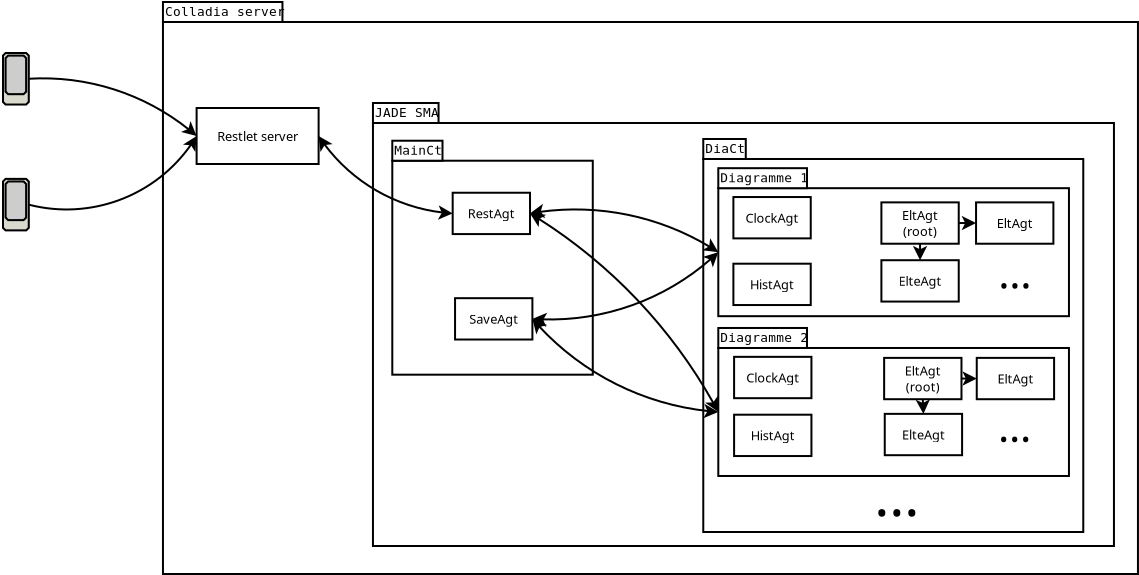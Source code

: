 <?xml version="1.0" encoding="UTF-8"?>
<dia:diagram xmlns:dia="http://www.lysator.liu.se/~alla/dia/">
  <dia:layer name="Background" visible="true" active="true">
    <dia:object type="UML - LargePackage" version="0" id="O0">
      <dia:attribute name="obj_pos">
        <dia:point val="-58.926,-89.145"/>
      </dia:attribute>
      <dia:attribute name="obj_bb">
        <dia:rectangle val="-58.976,-90.195;-10.126,-61.495"/>
      </dia:attribute>
      <dia:attribute name="meta">
        <dia:composite type="dict"/>
      </dia:attribute>
      <dia:attribute name="elem_corner">
        <dia:point val="-58.926,-89.145"/>
      </dia:attribute>
      <dia:attribute name="elem_width">
        <dia:real val="48.75"/>
      </dia:attribute>
      <dia:attribute name="elem_height">
        <dia:real val="27.6"/>
      </dia:attribute>
      <dia:attribute name="line_width">
        <dia:real val="0.1"/>
      </dia:attribute>
      <dia:attribute name="line_colour">
        <dia:color val="#000000"/>
      </dia:attribute>
      <dia:attribute name="fill_colour">
        <dia:color val="#ffffff"/>
      </dia:attribute>
      <dia:attribute name="text_colour">
        <dia:color val="#000000"/>
      </dia:attribute>
      <dia:attribute name="stereotype">
        <dia:string>##</dia:string>
      </dia:attribute>
      <dia:attribute name="name">
        <dia:string>#Colladia server#</dia:string>
      </dia:attribute>
    </dia:object>
    <dia:object type="UML - LargePackage" version="0" id="O1">
      <dia:attribute name="obj_pos">
        <dia:point val="-48.426,-84.095"/>
      </dia:attribute>
      <dia:attribute name="obj_bb">
        <dia:rectangle val="-48.476,-85.145;-11.326,-62.895"/>
      </dia:attribute>
      <dia:attribute name="meta">
        <dia:composite type="dict"/>
      </dia:attribute>
      <dia:attribute name="elem_corner">
        <dia:point val="-48.426,-84.095"/>
      </dia:attribute>
      <dia:attribute name="elem_width">
        <dia:real val="37.05"/>
      </dia:attribute>
      <dia:attribute name="elem_height">
        <dia:real val="21.15"/>
      </dia:attribute>
      <dia:attribute name="line_width">
        <dia:real val="0.1"/>
      </dia:attribute>
      <dia:attribute name="line_colour">
        <dia:color val="#000000"/>
      </dia:attribute>
      <dia:attribute name="fill_colour">
        <dia:color val="#ffffff"/>
      </dia:attribute>
      <dia:attribute name="text_colour">
        <dia:color val="#000000"/>
      </dia:attribute>
      <dia:attribute name="stereotype">
        <dia:string>##</dia:string>
      </dia:attribute>
      <dia:attribute name="name">
        <dia:string>#JADE SMA#</dia:string>
      </dia:attribute>
      <dia:childnode parent="O0"/>
    </dia:object>
    <dia:object type="UML - LargePackage" version="0" id="O2">
      <dia:attribute name="obj_pos">
        <dia:point val="-31.91,-82.295"/>
      </dia:attribute>
      <dia:attribute name="obj_bb">
        <dia:rectangle val="-31.959,-83.345;-12.86,-63.595"/>
      </dia:attribute>
      <dia:attribute name="meta">
        <dia:composite type="dict"/>
      </dia:attribute>
      <dia:attribute name="elem_corner">
        <dia:point val="-31.91,-82.295"/>
      </dia:attribute>
      <dia:attribute name="elem_width">
        <dia:real val="19.0"/>
      </dia:attribute>
      <dia:attribute name="elem_height">
        <dia:real val="18.65"/>
      </dia:attribute>
      <dia:attribute name="line_width">
        <dia:real val="0.1"/>
      </dia:attribute>
      <dia:attribute name="line_colour">
        <dia:color val="#000000"/>
      </dia:attribute>
      <dia:attribute name="fill_colour">
        <dia:color val="#ffffff"/>
      </dia:attribute>
      <dia:attribute name="text_colour">
        <dia:color val="#000000"/>
      </dia:attribute>
      <dia:attribute name="stereotype">
        <dia:string>##</dia:string>
      </dia:attribute>
      <dia:attribute name="name">
        <dia:string>#DiaCt#</dia:string>
      </dia:attribute>
      <dia:childnode parent="O1"/>
    </dia:object>
    <dia:object type="UML - LargePackage" version="0" id="O3">
      <dia:attribute name="obj_pos">
        <dia:point val="-47.459,-82.209"/>
      </dia:attribute>
      <dia:attribute name="obj_bb">
        <dia:rectangle val="-47.509,-83.259;-37.385,-71.461"/>
      </dia:attribute>
      <dia:attribute name="meta">
        <dia:composite type="dict"/>
      </dia:attribute>
      <dia:attribute name="elem_corner">
        <dia:point val="-47.459,-82.209"/>
      </dia:attribute>
      <dia:attribute name="elem_width">
        <dia:real val="10.024"/>
      </dia:attribute>
      <dia:attribute name="elem_height">
        <dia:real val="10.698"/>
      </dia:attribute>
      <dia:attribute name="line_width">
        <dia:real val="0.1"/>
      </dia:attribute>
      <dia:attribute name="line_colour">
        <dia:color val="#000000"/>
      </dia:attribute>
      <dia:attribute name="fill_colour">
        <dia:color val="#ffffff"/>
      </dia:attribute>
      <dia:attribute name="text_colour">
        <dia:color val="#000000"/>
      </dia:attribute>
      <dia:attribute name="stereotype">
        <dia:string>##</dia:string>
      </dia:attribute>
      <dia:attribute name="name">
        <dia:string>#MainCt#</dia:string>
      </dia:attribute>
      <dia:childnode parent="O1"/>
    </dia:object>
    <dia:object type="Standard - Box" version="0" id="O4">
      <dia:attribute name="obj_pos">
        <dia:point val="-57.243,-84.845"/>
      </dia:attribute>
      <dia:attribute name="obj_bb">
        <dia:rectangle val="-57.293,-84.895;-51.093,-81.995"/>
      </dia:attribute>
      <dia:attribute name="elem_corner">
        <dia:point val="-57.243,-84.845"/>
      </dia:attribute>
      <dia:attribute name="elem_width">
        <dia:real val="6.1"/>
      </dia:attribute>
      <dia:attribute name="elem_height">
        <dia:real val="2.8"/>
      </dia:attribute>
      <dia:attribute name="border_width">
        <dia:real val="0.1"/>
      </dia:attribute>
      <dia:attribute name="show_background">
        <dia:boolean val="true"/>
      </dia:attribute>
      <dia:childnode parent="O0"/>
    </dia:object>
    <dia:object type="Standard - Text" version="1" id="O5">
      <dia:attribute name="obj_pos">
        <dia:point val="-54.193,-83.445"/>
      </dia:attribute>
      <dia:attribute name="obj_bb">
        <dia:rectangle val="-56.417,-83.817;-51.969,-83.072"/>
      </dia:attribute>
      <dia:attribute name="text">
        <dia:composite type="text">
          <dia:attribute name="string">
            <dia:string>#Restlet server#</dia:string>
          </dia:attribute>
          <dia:attribute name="font">
            <dia:font family="sans" style="0" name="Helvetica"/>
          </dia:attribute>
          <dia:attribute name="height">
            <dia:real val="0.8"/>
          </dia:attribute>
          <dia:attribute name="pos">
            <dia:point val="-54.193,-83.222"/>
          </dia:attribute>
          <dia:attribute name="color">
            <dia:color val="#000000"/>
          </dia:attribute>
          <dia:attribute name="alignment">
            <dia:enum val="1"/>
          </dia:attribute>
        </dia:composite>
      </dia:attribute>
      <dia:attribute name="valign">
        <dia:enum val="2"/>
      </dia:attribute>
      <dia:connections>
        <dia:connection handle="0" to="O4" connection="8"/>
      </dia:connections>
    </dia:object>
    <dia:object type="Network - A speaker" version="1" id="O6">
      <dia:attribute name="obj_pos">
        <dia:point val="-66.924,-87.595"/>
      </dia:attribute>
      <dia:attribute name="obj_bb">
        <dia:rectangle val="-66.974,-87.645;-65.587,-84.97"/>
      </dia:attribute>
      <dia:attribute name="meta">
        <dia:composite type="dict"/>
      </dia:attribute>
      <dia:attribute name="elem_corner">
        <dia:point val="-66.924,-87.595"/>
      </dia:attribute>
      <dia:attribute name="elem_width">
        <dia:real val="1.288"/>
      </dia:attribute>
      <dia:attribute name="elem_height">
        <dia:real val="2.575"/>
      </dia:attribute>
      <dia:attribute name="line_width">
        <dia:real val="0.1"/>
      </dia:attribute>
      <dia:attribute name="line_colour">
        <dia:color val="#000000"/>
      </dia:attribute>
      <dia:attribute name="fill_colour">
        <dia:color val="#ffffff"/>
      </dia:attribute>
      <dia:attribute name="show_background">
        <dia:boolean val="true"/>
      </dia:attribute>
      <dia:attribute name="line_style">
        <dia:enum val="0"/>
        <dia:real val="1"/>
      </dia:attribute>
      <dia:attribute name="flip_horizontal">
        <dia:boolean val="false"/>
      </dia:attribute>
      <dia:attribute name="flip_vertical">
        <dia:boolean val="false"/>
      </dia:attribute>
      <dia:attribute name="subscale">
        <dia:real val="1"/>
      </dia:attribute>
    </dia:object>
    <dia:object type="Network - A speaker" version="1" id="O7">
      <dia:attribute name="obj_pos">
        <dia:point val="-66.924,-81.3"/>
      </dia:attribute>
      <dia:attribute name="obj_bb">
        <dia:rectangle val="-66.974,-81.35;-65.587,-78.675"/>
      </dia:attribute>
      <dia:attribute name="meta">
        <dia:composite type="dict"/>
      </dia:attribute>
      <dia:attribute name="elem_corner">
        <dia:point val="-66.924,-81.3"/>
      </dia:attribute>
      <dia:attribute name="elem_width">
        <dia:real val="1.288"/>
      </dia:attribute>
      <dia:attribute name="elem_height">
        <dia:real val="2.575"/>
      </dia:attribute>
      <dia:attribute name="line_width">
        <dia:real val="0.1"/>
      </dia:attribute>
      <dia:attribute name="line_colour">
        <dia:color val="#000000"/>
      </dia:attribute>
      <dia:attribute name="fill_colour">
        <dia:color val="#ffffff"/>
      </dia:attribute>
      <dia:attribute name="show_background">
        <dia:boolean val="true"/>
      </dia:attribute>
      <dia:attribute name="line_style">
        <dia:enum val="0"/>
        <dia:real val="1"/>
      </dia:attribute>
      <dia:attribute name="flip_horizontal">
        <dia:boolean val="false"/>
      </dia:attribute>
      <dia:attribute name="flip_vertical">
        <dia:boolean val="false"/>
      </dia:attribute>
      <dia:attribute name="subscale">
        <dia:real val="1"/>
      </dia:attribute>
    </dia:object>
    <dia:group>
      <dia:object type="Standard - Box" version="0" id="O8">
        <dia:attribute name="obj_pos">
          <dia:point val="-44.44,-80.608"/>
        </dia:attribute>
        <dia:attribute name="obj_bb">
          <dia:rectangle val="-44.49,-80.658;-40.523,-78.492"/>
        </dia:attribute>
        <dia:attribute name="elem_corner">
          <dia:point val="-44.44,-80.608"/>
        </dia:attribute>
        <dia:attribute name="elem_width">
          <dia:real val="3.867"/>
        </dia:attribute>
        <dia:attribute name="elem_height">
          <dia:real val="2.067"/>
        </dia:attribute>
        <dia:attribute name="show_background">
          <dia:boolean val="true"/>
        </dia:attribute>
        <dia:childnode parent="O3"/>
      </dia:object>
      <dia:object type="Standard - Text" version="1" id="O9">
        <dia:attribute name="obj_pos">
          <dia:point val="-42.507,-79.575"/>
        </dia:attribute>
        <dia:attribute name="obj_bb">
          <dia:rectangle val="-43.752,-79.947;-41.262,-79.202"/>
        </dia:attribute>
        <dia:attribute name="text">
          <dia:composite type="text">
            <dia:attribute name="string">
              <dia:string>#RestAgt#</dia:string>
            </dia:attribute>
            <dia:attribute name="font">
              <dia:font family="sans" style="0" name="Helvetica"/>
            </dia:attribute>
            <dia:attribute name="height">
              <dia:real val="0.8"/>
            </dia:attribute>
            <dia:attribute name="pos">
              <dia:point val="-42.507,-79.352"/>
            </dia:attribute>
            <dia:attribute name="color">
              <dia:color val="#000000"/>
            </dia:attribute>
            <dia:attribute name="alignment">
              <dia:enum val="1"/>
            </dia:attribute>
          </dia:composite>
        </dia:attribute>
        <dia:attribute name="valign">
          <dia:enum val="2"/>
        </dia:attribute>
        <dia:connections>
          <dia:connection handle="0" to="O8" connection="8"/>
        </dia:connections>
        <dia:childnode parent="O3"/>
      </dia:object>
    </dia:group>
    <dia:object type="Standard - Box" version="0" id="O10">
      <dia:attribute name="obj_pos">
        <dia:point val="-44.321,-75.336"/>
      </dia:attribute>
      <dia:attribute name="obj_bb">
        <dia:rectangle val="-44.371,-75.386;-40.404,-73.219"/>
      </dia:attribute>
      <dia:attribute name="elem_corner">
        <dia:point val="-44.321,-75.336"/>
      </dia:attribute>
      <dia:attribute name="elem_width">
        <dia:real val="3.867"/>
      </dia:attribute>
      <dia:attribute name="elem_height">
        <dia:real val="2.067"/>
      </dia:attribute>
      <dia:attribute name="border_width">
        <dia:real val="0.1"/>
      </dia:attribute>
      <dia:attribute name="show_background">
        <dia:boolean val="true"/>
      </dia:attribute>
    </dia:object>
    <dia:object type="Standard - Text" version="1" id="O11">
      <dia:attribute name="obj_pos">
        <dia:point val="-42.387,-74.302"/>
      </dia:attribute>
      <dia:attribute name="obj_bb">
        <dia:rectangle val="-43.722,-74.675;-41.052,-73.93"/>
      </dia:attribute>
      <dia:attribute name="text">
        <dia:composite type="text">
          <dia:attribute name="string">
            <dia:string>#SaveAgt#</dia:string>
          </dia:attribute>
          <dia:attribute name="font">
            <dia:font family="sans" style="0" name="Helvetica"/>
          </dia:attribute>
          <dia:attribute name="height">
            <dia:real val="0.8"/>
          </dia:attribute>
          <dia:attribute name="pos">
            <dia:point val="-42.387,-74.08"/>
          </dia:attribute>
          <dia:attribute name="color">
            <dia:color val="#000000"/>
          </dia:attribute>
          <dia:attribute name="alignment">
            <dia:enum val="1"/>
          </dia:attribute>
        </dia:composite>
      </dia:attribute>
      <dia:attribute name="valign">
        <dia:enum val="2"/>
      </dia:attribute>
      <dia:connections>
        <dia:connection handle="0" to="O10" connection="8"/>
      </dia:connections>
    </dia:object>
    <dia:object type="UML - LargePackage" version="0" id="O12">
      <dia:attribute name="obj_pos">
        <dia:point val="-31.159,-80.836"/>
      </dia:attribute>
      <dia:attribute name="obj_bb">
        <dia:rectangle val="-31.209,-81.886;-13.575,-74.386"/>
      </dia:attribute>
      <dia:attribute name="meta">
        <dia:composite type="dict"/>
      </dia:attribute>
      <dia:attribute name="elem_corner">
        <dia:point val="-31.159,-80.836"/>
      </dia:attribute>
      <dia:attribute name="elem_width">
        <dia:real val="17.533"/>
      </dia:attribute>
      <dia:attribute name="elem_height">
        <dia:real val="6.4"/>
      </dia:attribute>
      <dia:attribute name="line_width">
        <dia:real val="0.1"/>
      </dia:attribute>
      <dia:attribute name="line_colour">
        <dia:color val="#000000"/>
      </dia:attribute>
      <dia:attribute name="fill_colour">
        <dia:color val="#ffffff"/>
      </dia:attribute>
      <dia:attribute name="text_colour">
        <dia:color val="#000000"/>
      </dia:attribute>
      <dia:attribute name="stereotype">
        <dia:string>##</dia:string>
      </dia:attribute>
      <dia:attribute name="name">
        <dia:string>#Diagramme 1#</dia:string>
      </dia:attribute>
      <dia:childnode parent="O2"/>
    </dia:object>
    <dia:object type="Standard - Text" version="1" id="O13">
      <dia:attribute name="obj_pos">
        <dia:point val="-22.238,-65.525"/>
      </dia:attribute>
      <dia:attribute name="obj_bb">
        <dia:rectangle val="-23.585,-67.168;-20.892,-63.883"/>
      </dia:attribute>
      <dia:attribute name="text">
        <dia:composite type="text">
          <dia:attribute name="string">
            <dia:string>#...#</dia:string>
          </dia:attribute>
          <dia:attribute name="font">
            <dia:font family="sans" style="0" name="Helvetica"/>
          </dia:attribute>
          <dia:attribute name="height">
            <dia:real val="3.528"/>
          </dia:attribute>
          <dia:attribute name="pos">
            <dia:point val="-22.238,-64.548"/>
          </dia:attribute>
          <dia:attribute name="color">
            <dia:color val="#000000"/>
          </dia:attribute>
          <dia:attribute name="alignment">
            <dia:enum val="1"/>
          </dia:attribute>
        </dia:composite>
      </dia:attribute>
      <dia:attribute name="valign">
        <dia:enum val="2"/>
      </dia:attribute>
      <dia:childnode parent="O2"/>
    </dia:object>
    <dia:object type="Standard - Box" version="0" id="O14">
      <dia:attribute name="obj_pos">
        <dia:point val="-30.404,-80.393"/>
      </dia:attribute>
      <dia:attribute name="obj_bb">
        <dia:rectangle val="-30.454,-80.443;-26.488,-78.276"/>
      </dia:attribute>
      <dia:attribute name="elem_corner">
        <dia:point val="-30.404,-80.393"/>
      </dia:attribute>
      <dia:attribute name="elem_width">
        <dia:real val="3.867"/>
      </dia:attribute>
      <dia:attribute name="elem_height">
        <dia:real val="2.067"/>
      </dia:attribute>
      <dia:attribute name="border_width">
        <dia:real val="0.1"/>
      </dia:attribute>
      <dia:attribute name="show_background">
        <dia:boolean val="true"/>
      </dia:attribute>
      <dia:childnode parent="O12"/>
    </dia:object>
    <dia:object type="Standard - Text" version="1" id="O15">
      <dia:attribute name="obj_pos">
        <dia:point val="-28.471,-79.36"/>
      </dia:attribute>
      <dia:attribute name="obj_bb">
        <dia:rectangle val="-29.889,-79.732;-27.054,-78.987"/>
      </dia:attribute>
      <dia:attribute name="text">
        <dia:composite type="text">
          <dia:attribute name="string">
            <dia:string>#ClockAgt#</dia:string>
          </dia:attribute>
          <dia:attribute name="font">
            <dia:font family="sans" style="0" name="Helvetica"/>
          </dia:attribute>
          <dia:attribute name="height">
            <dia:real val="0.8"/>
          </dia:attribute>
          <dia:attribute name="pos">
            <dia:point val="-28.471,-79.137"/>
          </dia:attribute>
          <dia:attribute name="color">
            <dia:color val="#000000"/>
          </dia:attribute>
          <dia:attribute name="alignment">
            <dia:enum val="1"/>
          </dia:attribute>
        </dia:composite>
      </dia:attribute>
      <dia:attribute name="valign">
        <dia:enum val="2"/>
      </dia:attribute>
      <dia:connections>
        <dia:connection handle="0" to="O14" connection="8"/>
      </dia:connections>
    </dia:object>
    <dia:object type="Standard - Box" version="0" id="O16">
      <dia:attribute name="obj_pos">
        <dia:point val="-30.404,-77.06"/>
      </dia:attribute>
      <dia:attribute name="obj_bb">
        <dia:rectangle val="-30.454,-77.11;-26.488,-74.943"/>
      </dia:attribute>
      <dia:attribute name="elem_corner">
        <dia:point val="-30.404,-77.06"/>
      </dia:attribute>
      <dia:attribute name="elem_width">
        <dia:real val="3.867"/>
      </dia:attribute>
      <dia:attribute name="elem_height">
        <dia:real val="2.067"/>
      </dia:attribute>
      <dia:attribute name="border_width">
        <dia:real val="0.1"/>
      </dia:attribute>
      <dia:attribute name="show_background">
        <dia:boolean val="true"/>
      </dia:attribute>
      <dia:childnode parent="O12"/>
    </dia:object>
    <dia:object type="Standard - Text" version="1" id="O17">
      <dia:attribute name="obj_pos">
        <dia:point val="-28.471,-76.026"/>
      </dia:attribute>
      <dia:attribute name="obj_bb">
        <dia:rectangle val="-29.64,-76.399;-27.302,-75.654"/>
      </dia:attribute>
      <dia:attribute name="text">
        <dia:composite type="text">
          <dia:attribute name="string">
            <dia:string>#HistAgt#</dia:string>
          </dia:attribute>
          <dia:attribute name="font">
            <dia:font family="sans" style="0" name="Helvetica"/>
          </dia:attribute>
          <dia:attribute name="height">
            <dia:real val="0.8"/>
          </dia:attribute>
          <dia:attribute name="pos">
            <dia:point val="-28.471,-75.804"/>
          </dia:attribute>
          <dia:attribute name="color">
            <dia:color val="#000000"/>
          </dia:attribute>
          <dia:attribute name="alignment">
            <dia:enum val="1"/>
          </dia:attribute>
        </dia:composite>
      </dia:attribute>
      <dia:attribute name="valign">
        <dia:enum val="2"/>
      </dia:attribute>
      <dia:connections>
        <dia:connection handle="0" to="O16" connection="8"/>
      </dia:connections>
    </dia:object>
    <dia:object type="Standard - Box" version="0" id="O18">
      <dia:attribute name="obj_pos">
        <dia:point val="-23.004,-80.126"/>
      </dia:attribute>
      <dia:attribute name="obj_bb">
        <dia:rectangle val="-23.054,-80.176;-19.088,-78.01"/>
      </dia:attribute>
      <dia:attribute name="elem_corner">
        <dia:point val="-23.004,-80.126"/>
      </dia:attribute>
      <dia:attribute name="elem_width">
        <dia:real val="3.867"/>
      </dia:attribute>
      <dia:attribute name="elem_height">
        <dia:real val="2.067"/>
      </dia:attribute>
      <dia:attribute name="border_width">
        <dia:real val="0.1"/>
      </dia:attribute>
      <dia:attribute name="show_background">
        <dia:boolean val="true"/>
      </dia:attribute>
      <dia:childnode parent="O12"/>
    </dia:object>
    <dia:object type="Standard - Text" version="1" id="O19">
      <dia:attribute name="obj_pos">
        <dia:point val="-21.071,-79.093"/>
      </dia:attribute>
      <dia:attribute name="obj_bb">
        <dia:rectangle val="-22.035,-79.866;-20.107,-78.321"/>
      </dia:attribute>
      <dia:attribute name="text">
        <dia:composite type="text">
          <dia:attribute name="string">
            <dia:string>#EltAgt
(root)#</dia:string>
          </dia:attribute>
          <dia:attribute name="font">
            <dia:font family="sans" style="0" name="Helvetica"/>
          </dia:attribute>
          <dia:attribute name="height">
            <dia:real val="0.8"/>
          </dia:attribute>
          <dia:attribute name="pos">
            <dia:point val="-21.071,-79.271"/>
          </dia:attribute>
          <dia:attribute name="color">
            <dia:color val="#000000"/>
          </dia:attribute>
          <dia:attribute name="alignment">
            <dia:enum val="1"/>
          </dia:attribute>
        </dia:composite>
      </dia:attribute>
      <dia:attribute name="valign">
        <dia:enum val="2"/>
      </dia:attribute>
      <dia:connections>
        <dia:connection handle="0" to="O18" connection="8"/>
      </dia:connections>
    </dia:object>
    <dia:object type="Standard - Box" version="0" id="O20">
      <dia:attribute name="obj_pos">
        <dia:point val="-18.271,-80.126"/>
      </dia:attribute>
      <dia:attribute name="obj_bb">
        <dia:rectangle val="-18.321,-80.176;-14.354,-78.01"/>
      </dia:attribute>
      <dia:attribute name="elem_corner">
        <dia:point val="-18.271,-80.126"/>
      </dia:attribute>
      <dia:attribute name="elem_width">
        <dia:real val="3.867"/>
      </dia:attribute>
      <dia:attribute name="elem_height">
        <dia:real val="2.067"/>
      </dia:attribute>
      <dia:attribute name="border_width">
        <dia:real val="0.1"/>
      </dia:attribute>
      <dia:attribute name="show_background">
        <dia:boolean val="true"/>
      </dia:attribute>
      <dia:childnode parent="O12"/>
    </dia:object>
    <dia:object type="Standard - Text" version="1" id="O21">
      <dia:attribute name="obj_pos">
        <dia:point val="-16.338,-79.093"/>
      </dia:attribute>
      <dia:attribute name="obj_bb">
        <dia:rectangle val="-17.302,-79.466;-15.374,-78.721"/>
      </dia:attribute>
      <dia:attribute name="text">
        <dia:composite type="text">
          <dia:attribute name="string">
            <dia:string>#EltAgt#</dia:string>
          </dia:attribute>
          <dia:attribute name="font">
            <dia:font family="sans" style="0" name="Helvetica"/>
          </dia:attribute>
          <dia:attribute name="height">
            <dia:real val="0.8"/>
          </dia:attribute>
          <dia:attribute name="pos">
            <dia:point val="-16.338,-78.871"/>
          </dia:attribute>
          <dia:attribute name="color">
            <dia:color val="#000000"/>
          </dia:attribute>
          <dia:attribute name="alignment">
            <dia:enum val="1"/>
          </dia:attribute>
        </dia:composite>
      </dia:attribute>
      <dia:attribute name="valign">
        <dia:enum val="2"/>
      </dia:attribute>
      <dia:connections>
        <dia:connection handle="0" to="O20" connection="8"/>
      </dia:connections>
    </dia:object>
    <dia:object type="Standard - Box" version="0" id="O22">
      <dia:attribute name="obj_pos">
        <dia:point val="-23.004,-77.234"/>
      </dia:attribute>
      <dia:attribute name="obj_bb">
        <dia:rectangle val="-23.054,-77.284;-19.088,-75.117"/>
      </dia:attribute>
      <dia:attribute name="elem_corner">
        <dia:point val="-23.004,-77.234"/>
      </dia:attribute>
      <dia:attribute name="elem_width">
        <dia:real val="3.867"/>
      </dia:attribute>
      <dia:attribute name="elem_height">
        <dia:real val="2.067"/>
      </dia:attribute>
      <dia:attribute name="border_width">
        <dia:real val="0.1"/>
      </dia:attribute>
      <dia:attribute name="show_background">
        <dia:boolean val="true"/>
      </dia:attribute>
      <dia:childnode parent="O12"/>
    </dia:object>
    <dia:object type="Standard - Text" version="1" id="O23">
      <dia:attribute name="obj_pos">
        <dia:point val="-21.071,-76.201"/>
      </dia:attribute>
      <dia:attribute name="obj_bb">
        <dia:rectangle val="-22.232,-76.573;-19.91,-75.828"/>
      </dia:attribute>
      <dia:attribute name="text">
        <dia:composite type="text">
          <dia:attribute name="string">
            <dia:string>#ElteAgt#</dia:string>
          </dia:attribute>
          <dia:attribute name="font">
            <dia:font family="sans" style="0" name="Helvetica"/>
          </dia:attribute>
          <dia:attribute name="height">
            <dia:real val="0.8"/>
          </dia:attribute>
          <dia:attribute name="pos">
            <dia:point val="-21.071,-75.978"/>
          </dia:attribute>
          <dia:attribute name="color">
            <dia:color val="#000000"/>
          </dia:attribute>
          <dia:attribute name="alignment">
            <dia:enum val="1"/>
          </dia:attribute>
        </dia:composite>
      </dia:attribute>
      <dia:attribute name="valign">
        <dia:enum val="2"/>
      </dia:attribute>
      <dia:connections>
        <dia:connection handle="0" to="O22" connection="8"/>
      </dia:connections>
    </dia:object>
    <dia:object type="Standard - Text" version="1" id="O24">
      <dia:attribute name="obj_pos">
        <dia:point val="-16.338,-76.627"/>
      </dia:attribute>
      <dia:attribute name="obj_bb">
        <dia:rectangle val="-17.347,-77.86;-15.329,-75.395"/>
      </dia:attribute>
      <dia:attribute name="text">
        <dia:composite type="text">
          <dia:attribute name="string">
            <dia:string>#...#</dia:string>
          </dia:attribute>
          <dia:attribute name="font">
            <dia:font family="sans" style="0" name="Helvetica"/>
          </dia:attribute>
          <dia:attribute name="height">
            <dia:real val="2.646"/>
          </dia:attribute>
          <dia:attribute name="pos">
            <dia:point val="-16.338,-75.895"/>
          </dia:attribute>
          <dia:attribute name="color">
            <dia:color val="#000000"/>
          </dia:attribute>
          <dia:attribute name="alignment">
            <dia:enum val="1"/>
          </dia:attribute>
        </dia:composite>
      </dia:attribute>
      <dia:attribute name="valign">
        <dia:enum val="2"/>
      </dia:attribute>
      <dia:childnode parent="O12"/>
    </dia:object>
    <dia:object type="UML - LargePackage" version="0" id="O25">
      <dia:attribute name="obj_pos">
        <dia:point val="-31.159,-72.846"/>
      </dia:attribute>
      <dia:attribute name="obj_bb">
        <dia:rectangle val="-31.209,-73.896;-13.575,-66.396"/>
      </dia:attribute>
      <dia:attribute name="meta">
        <dia:composite type="dict"/>
      </dia:attribute>
      <dia:attribute name="elem_corner">
        <dia:point val="-31.159,-72.846"/>
      </dia:attribute>
      <dia:attribute name="elem_width">
        <dia:real val="17.533"/>
      </dia:attribute>
      <dia:attribute name="elem_height">
        <dia:real val="6.4"/>
      </dia:attribute>
      <dia:attribute name="line_width">
        <dia:real val="0.1"/>
      </dia:attribute>
      <dia:attribute name="line_colour">
        <dia:color val="#000000"/>
      </dia:attribute>
      <dia:attribute name="fill_colour">
        <dia:color val="#ffffff"/>
      </dia:attribute>
      <dia:attribute name="text_colour">
        <dia:color val="#000000"/>
      </dia:attribute>
      <dia:attribute name="stereotype">
        <dia:string>##</dia:string>
      </dia:attribute>
      <dia:attribute name="name">
        <dia:string>#Diagramme 2#</dia:string>
      </dia:attribute>
    </dia:object>
    <dia:object type="Standard - Box" version="0" id="O26">
      <dia:attribute name="obj_pos">
        <dia:point val="-30.369,-72.403"/>
      </dia:attribute>
      <dia:attribute name="obj_bb">
        <dia:rectangle val="-30.419,-72.453;-26.453,-70.286"/>
      </dia:attribute>
      <dia:attribute name="elem_corner">
        <dia:point val="-30.369,-72.403"/>
      </dia:attribute>
      <dia:attribute name="elem_width">
        <dia:real val="3.867"/>
      </dia:attribute>
      <dia:attribute name="elem_height">
        <dia:real val="2.067"/>
      </dia:attribute>
      <dia:attribute name="border_width">
        <dia:real val="0.1"/>
      </dia:attribute>
      <dia:attribute name="show_background">
        <dia:boolean val="true"/>
      </dia:attribute>
      <dia:childnode parent="O25"/>
    </dia:object>
    <dia:object type="Standard - Text" version="1" id="O27">
      <dia:attribute name="obj_pos">
        <dia:point val="-28.436,-71.37"/>
      </dia:attribute>
      <dia:attribute name="obj_bb">
        <dia:rectangle val="-29.854,-71.742;-27.019,-70.997"/>
      </dia:attribute>
      <dia:attribute name="text">
        <dia:composite type="text">
          <dia:attribute name="string">
            <dia:string>#ClockAgt#</dia:string>
          </dia:attribute>
          <dia:attribute name="font">
            <dia:font family="sans" style="0" name="Helvetica"/>
          </dia:attribute>
          <dia:attribute name="height">
            <dia:real val="0.8"/>
          </dia:attribute>
          <dia:attribute name="pos">
            <dia:point val="-28.436,-71.147"/>
          </dia:attribute>
          <dia:attribute name="color">
            <dia:color val="#000000"/>
          </dia:attribute>
          <dia:attribute name="alignment">
            <dia:enum val="1"/>
          </dia:attribute>
        </dia:composite>
      </dia:attribute>
      <dia:attribute name="valign">
        <dia:enum val="2"/>
      </dia:attribute>
      <dia:connections>
        <dia:connection handle="0" to="O26" connection="8"/>
      </dia:connections>
    </dia:object>
    <dia:object type="Standard - Box" version="0" id="O28">
      <dia:attribute name="obj_pos">
        <dia:point val="-30.369,-69.51"/>
      </dia:attribute>
      <dia:attribute name="obj_bb">
        <dia:rectangle val="-30.419,-69.561;-26.453,-67.394"/>
      </dia:attribute>
      <dia:attribute name="elem_corner">
        <dia:point val="-30.369,-69.51"/>
      </dia:attribute>
      <dia:attribute name="elem_width">
        <dia:real val="3.867"/>
      </dia:attribute>
      <dia:attribute name="elem_height">
        <dia:real val="2.067"/>
      </dia:attribute>
      <dia:attribute name="border_width">
        <dia:real val="0.1"/>
      </dia:attribute>
      <dia:attribute name="show_background">
        <dia:boolean val="true"/>
      </dia:attribute>
      <dia:childnode parent="O25"/>
    </dia:object>
    <dia:object type="Standard - Text" version="1" id="O29">
      <dia:attribute name="obj_pos">
        <dia:point val="-28.436,-68.477"/>
      </dia:attribute>
      <dia:attribute name="obj_bb">
        <dia:rectangle val="-29.605,-68.85;-27.267,-68.105"/>
      </dia:attribute>
      <dia:attribute name="text">
        <dia:composite type="text">
          <dia:attribute name="string">
            <dia:string>#HistAgt#</dia:string>
          </dia:attribute>
          <dia:attribute name="font">
            <dia:font family="sans" style="0" name="Helvetica"/>
          </dia:attribute>
          <dia:attribute name="height">
            <dia:real val="0.8"/>
          </dia:attribute>
          <dia:attribute name="pos">
            <dia:point val="-28.436,-68.255"/>
          </dia:attribute>
          <dia:attribute name="color">
            <dia:color val="#000000"/>
          </dia:attribute>
          <dia:attribute name="alignment">
            <dia:enum val="1"/>
          </dia:attribute>
        </dia:composite>
      </dia:attribute>
      <dia:attribute name="valign">
        <dia:enum val="2"/>
      </dia:attribute>
      <dia:connections>
        <dia:connection handle="0" to="O28" connection="8"/>
      </dia:connections>
    </dia:object>
    <dia:object type="Standard - Box" version="0" id="O30">
      <dia:attribute name="obj_pos">
        <dia:point val="-22.867,-72.351"/>
      </dia:attribute>
      <dia:attribute name="obj_bb">
        <dia:rectangle val="-22.917,-72.401;-18.95,-70.234"/>
      </dia:attribute>
      <dia:attribute name="elem_corner">
        <dia:point val="-22.867,-72.351"/>
      </dia:attribute>
      <dia:attribute name="elem_width">
        <dia:real val="3.867"/>
      </dia:attribute>
      <dia:attribute name="elem_height">
        <dia:real val="2.067"/>
      </dia:attribute>
      <dia:attribute name="border_width">
        <dia:real val="0.1"/>
      </dia:attribute>
      <dia:attribute name="show_background">
        <dia:boolean val="true"/>
      </dia:attribute>
      <dia:childnode parent="O25"/>
    </dia:object>
    <dia:object type="Standard - Text" version="1" id="O31">
      <dia:attribute name="obj_pos">
        <dia:point val="-20.934,-71.317"/>
      </dia:attribute>
      <dia:attribute name="obj_bb">
        <dia:rectangle val="-21.898,-72.09;-19.97,-70.545"/>
      </dia:attribute>
      <dia:attribute name="text">
        <dia:composite type="text">
          <dia:attribute name="string">
            <dia:string>#EltAgt
(root)#</dia:string>
          </dia:attribute>
          <dia:attribute name="font">
            <dia:font family="sans" style="0" name="Helvetica"/>
          </dia:attribute>
          <dia:attribute name="height">
            <dia:real val="0.8"/>
          </dia:attribute>
          <dia:attribute name="pos">
            <dia:point val="-20.934,-71.495"/>
          </dia:attribute>
          <dia:attribute name="color">
            <dia:color val="#000000"/>
          </dia:attribute>
          <dia:attribute name="alignment">
            <dia:enum val="1"/>
          </dia:attribute>
        </dia:composite>
      </dia:attribute>
      <dia:attribute name="valign">
        <dia:enum val="2"/>
      </dia:attribute>
      <dia:connections>
        <dia:connection handle="0" to="O30" connection="8"/>
      </dia:connections>
    </dia:object>
    <dia:object type="Standard - Box" version="0" id="O32">
      <dia:attribute name="obj_pos">
        <dia:point val="-18.236,-72.351"/>
      </dia:attribute>
      <dia:attribute name="obj_bb">
        <dia:rectangle val="-18.286,-72.401;-14.319,-70.234"/>
      </dia:attribute>
      <dia:attribute name="elem_corner">
        <dia:point val="-18.236,-72.351"/>
      </dia:attribute>
      <dia:attribute name="elem_width">
        <dia:real val="3.867"/>
      </dia:attribute>
      <dia:attribute name="elem_height">
        <dia:real val="2.067"/>
      </dia:attribute>
      <dia:attribute name="border_width">
        <dia:real val="0.1"/>
      </dia:attribute>
      <dia:attribute name="show_background">
        <dia:boolean val="true"/>
      </dia:attribute>
      <dia:childnode parent="O25"/>
    </dia:object>
    <dia:object type="Standard - Text" version="1" id="O33">
      <dia:attribute name="obj_pos">
        <dia:point val="-16.303,-71.317"/>
      </dia:attribute>
      <dia:attribute name="obj_bb">
        <dia:rectangle val="-17.267,-71.69;-15.339,-70.945"/>
      </dia:attribute>
      <dia:attribute name="text">
        <dia:composite type="text">
          <dia:attribute name="string">
            <dia:string>#EltAgt#</dia:string>
          </dia:attribute>
          <dia:attribute name="font">
            <dia:font family="sans" style="0" name="Helvetica"/>
          </dia:attribute>
          <dia:attribute name="height">
            <dia:real val="0.8"/>
          </dia:attribute>
          <dia:attribute name="pos">
            <dia:point val="-16.303,-71.095"/>
          </dia:attribute>
          <dia:attribute name="color">
            <dia:color val="#000000"/>
          </dia:attribute>
          <dia:attribute name="alignment">
            <dia:enum val="1"/>
          </dia:attribute>
        </dia:composite>
      </dia:attribute>
      <dia:attribute name="valign">
        <dia:enum val="2"/>
      </dia:attribute>
      <dia:connections>
        <dia:connection handle="0" to="O32" connection="8"/>
      </dia:connections>
    </dia:object>
    <dia:object type="Standard - Box" version="0" id="O34">
      <dia:attribute name="obj_pos">
        <dia:point val="-22.836,-69.552"/>
      </dia:attribute>
      <dia:attribute name="obj_bb">
        <dia:rectangle val="-22.886,-69.602;-18.919,-67.435"/>
      </dia:attribute>
      <dia:attribute name="elem_corner">
        <dia:point val="-22.836,-69.552"/>
      </dia:attribute>
      <dia:attribute name="elem_width">
        <dia:real val="3.867"/>
      </dia:attribute>
      <dia:attribute name="elem_height">
        <dia:real val="2.067"/>
      </dia:attribute>
      <dia:attribute name="border_width">
        <dia:real val="0.1"/>
      </dia:attribute>
      <dia:attribute name="show_background">
        <dia:boolean val="true"/>
      </dia:attribute>
      <dia:childnode parent="O25"/>
    </dia:object>
    <dia:object type="Standard - Text" version="1" id="O35">
      <dia:attribute name="obj_pos">
        <dia:point val="-20.903,-68.519"/>
      </dia:attribute>
      <dia:attribute name="obj_bb">
        <dia:rectangle val="-22.064,-68.891;-19.742,-68.146"/>
      </dia:attribute>
      <dia:attribute name="text">
        <dia:composite type="text">
          <dia:attribute name="string">
            <dia:string>#ElteAgt#</dia:string>
          </dia:attribute>
          <dia:attribute name="font">
            <dia:font family="sans" style="0" name="Helvetica"/>
          </dia:attribute>
          <dia:attribute name="height">
            <dia:real val="0.8"/>
          </dia:attribute>
          <dia:attribute name="pos">
            <dia:point val="-20.903,-68.296"/>
          </dia:attribute>
          <dia:attribute name="color">
            <dia:color val="#000000"/>
          </dia:attribute>
          <dia:attribute name="alignment">
            <dia:enum val="1"/>
          </dia:attribute>
        </dia:composite>
      </dia:attribute>
      <dia:attribute name="valign">
        <dia:enum val="2"/>
      </dia:attribute>
      <dia:connections>
        <dia:connection handle="0" to="O34" connection="8"/>
      </dia:connections>
    </dia:object>
    <dia:object type="Standard - Text" version="1" id="O36">
      <dia:attribute name="obj_pos">
        <dia:point val="-16.354,-68.954"/>
      </dia:attribute>
      <dia:attribute name="obj_bb">
        <dia:rectangle val="-17.363,-70.186;-15.345,-67.721"/>
      </dia:attribute>
      <dia:attribute name="text">
        <dia:composite type="text">
          <dia:attribute name="string">
            <dia:string>#...#</dia:string>
          </dia:attribute>
          <dia:attribute name="font">
            <dia:font family="sans" style="0" name="Helvetica"/>
          </dia:attribute>
          <dia:attribute name="height">
            <dia:real val="2.646"/>
          </dia:attribute>
          <dia:attribute name="pos">
            <dia:point val="-16.354,-68.221"/>
          </dia:attribute>
          <dia:attribute name="color">
            <dia:color val="#000000"/>
          </dia:attribute>
          <dia:attribute name="alignment">
            <dia:enum val="1"/>
          </dia:attribute>
        </dia:composite>
      </dia:attribute>
      <dia:attribute name="valign">
        <dia:enum val="2"/>
      </dia:attribute>
    </dia:object>
    <dia:object type="Standard - Arc" version="0" id="O37">
      <dia:attribute name="obj_pos">
        <dia:point val="-65.637,-86.307"/>
      </dia:attribute>
      <dia:attribute name="obj_bb">
        <dia:rectangle val="-65.7,-86.379;-57.179,-83.381"/>
      </dia:attribute>
      <dia:attribute name="conn_endpoints">
        <dia:point val="-65.637,-86.307"/>
        <dia:point val="-57.243,-83.445"/>
      </dia:attribute>
      <dia:attribute name="curve_distance">
        <dia:real val="-0.874"/>
      </dia:attribute>
      <dia:attribute name="end_arrow">
        <dia:enum val="22"/>
      </dia:attribute>
      <dia:attribute name="end_arrow_length">
        <dia:real val="0.5"/>
      </dia:attribute>
      <dia:attribute name="end_arrow_width">
        <dia:real val="0.5"/>
      </dia:attribute>
      <dia:connections>
        <dia:connection handle="0" to="O6" connection="3"/>
        <dia:connection handle="1" to="O4" connection="3"/>
      </dia:connections>
    </dia:object>
    <dia:object type="Standard - Arc" version="0" id="O38">
      <dia:attribute name="obj_pos">
        <dia:point val="-65.637,-80.012"/>
      </dia:attribute>
      <dia:attribute name="obj_bb">
        <dia:rectangle val="-65.702,-83.51;-57.178,-79.722"/>
      </dia:attribute>
      <dia:attribute name="conn_endpoints">
        <dia:point val="-65.637,-80.012"/>
        <dia:point val="-57.243,-83.445"/>
      </dia:attribute>
      <dia:attribute name="curve_distance">
        <dia:real val="1.504"/>
      </dia:attribute>
      <dia:attribute name="end_arrow">
        <dia:enum val="22"/>
      </dia:attribute>
      <dia:attribute name="end_arrow_length">
        <dia:real val="0.5"/>
      </dia:attribute>
      <dia:attribute name="end_arrow_width">
        <dia:real val="0.5"/>
      </dia:attribute>
      <dia:connections>
        <dia:connection handle="0" to="O7" connection="3"/>
        <dia:connection handle="1" to="O4" connection="3"/>
      </dia:connections>
    </dia:object>
    <dia:object type="Standard - Arc" version="0" id="O39">
      <dia:attribute name="obj_pos">
        <dia:point val="-44.44,-79.575"/>
      </dia:attribute>
      <dia:attribute name="obj_bb">
        <dia:rectangle val="-51.211,-83.513;-44.372,-79.256"/>
      </dia:attribute>
      <dia:attribute name="conn_endpoints">
        <dia:point val="-44.44,-79.575"/>
        <dia:point val="-51.143,-83.445"/>
      </dia:attribute>
      <dia:attribute name="curve_distance">
        <dia:real val="-0.918"/>
      </dia:attribute>
      <dia:attribute name="line_width">
        <dia:real val="0.1"/>
      </dia:attribute>
      <dia:attribute name="start_arrow">
        <dia:enum val="22"/>
      </dia:attribute>
      <dia:attribute name="start_arrow_length">
        <dia:real val="0.5"/>
      </dia:attribute>
      <dia:attribute name="start_arrow_width">
        <dia:real val="0.5"/>
      </dia:attribute>
      <dia:attribute name="end_arrow">
        <dia:enum val="22"/>
      </dia:attribute>
      <dia:attribute name="end_arrow_length">
        <dia:real val="0.5"/>
      </dia:attribute>
      <dia:attribute name="end_arrow_width">
        <dia:real val="0.5"/>
      </dia:attribute>
      <dia:connections>
        <dia:connection handle="0" to="O8" connection="3"/>
        <dia:connection handle="1" to="O4" connection="4"/>
      </dia:connections>
    </dia:object>
    <dia:object type="Standard - Arc" version="0" id="O40">
      <dia:attribute name="obj_pos">
        <dia:point val="-40.573,-79.575"/>
      </dia:attribute>
      <dia:attribute name="obj_bb">
        <dia:rectangle val="-40.632,-80.057;-31.1,-77.577"/>
      </dia:attribute>
      <dia:attribute name="conn_endpoints">
        <dia:point val="-40.573,-79.575"/>
        <dia:point val="-31.159,-77.636"/>
      </dia:attribute>
      <dia:attribute name="curve_distance">
        <dia:real val="-0.918"/>
      </dia:attribute>
      <dia:attribute name="line_width">
        <dia:real val="0.1"/>
      </dia:attribute>
      <dia:attribute name="start_arrow">
        <dia:enum val="22"/>
      </dia:attribute>
      <dia:attribute name="start_arrow_length">
        <dia:real val="0.5"/>
      </dia:attribute>
      <dia:attribute name="start_arrow_width">
        <dia:real val="0.5"/>
      </dia:attribute>
      <dia:attribute name="end_arrow">
        <dia:enum val="22"/>
      </dia:attribute>
      <dia:attribute name="end_arrow_length">
        <dia:real val="0.5"/>
      </dia:attribute>
      <dia:attribute name="end_arrow_width">
        <dia:real val="0.5"/>
      </dia:attribute>
      <dia:connections>
        <dia:connection handle="0" to="O8" connection="4"/>
        <dia:connection handle="1" to="O12" connection="3"/>
      </dia:connections>
    </dia:object>
    <dia:object type="Standard - Arc" version="0" id="O41">
      <dia:attribute name="obj_pos">
        <dia:point val="-40.573,-79.575"/>
      </dia:attribute>
      <dia:attribute name="obj_bb">
        <dia:rectangle val="-40.644,-79.646;-31.088,-69.576"/>
      </dia:attribute>
      <dia:attribute name="conn_endpoints">
        <dia:point val="-40.573,-79.575"/>
        <dia:point val="-31.159,-69.646"/>
      </dia:attribute>
      <dia:attribute name="curve_distance">
        <dia:real val="-0.918"/>
      </dia:attribute>
      <dia:attribute name="line_width">
        <dia:real val="0.1"/>
      </dia:attribute>
      <dia:attribute name="start_arrow">
        <dia:enum val="22"/>
      </dia:attribute>
      <dia:attribute name="start_arrow_length">
        <dia:real val="0.5"/>
      </dia:attribute>
      <dia:attribute name="start_arrow_width">
        <dia:real val="0.5"/>
      </dia:attribute>
      <dia:attribute name="end_arrow">
        <dia:enum val="22"/>
      </dia:attribute>
      <dia:attribute name="end_arrow_length">
        <dia:real val="0.5"/>
      </dia:attribute>
      <dia:attribute name="end_arrow_width">
        <dia:real val="0.5"/>
      </dia:attribute>
      <dia:connections>
        <dia:connection handle="0" to="O8" connection="4"/>
        <dia:connection handle="1" to="O25" connection="3"/>
      </dia:connections>
    </dia:object>
    <dia:object type="Standard - Arc" version="0" id="O42">
      <dia:attribute name="obj_pos">
        <dia:point val="-40.454,-74.302"/>
      </dia:attribute>
      <dia:attribute name="obj_bb">
        <dia:rectangle val="-40.518,-77.7;-31.095,-73.89"/>
      </dia:attribute>
      <dia:attribute name="conn_endpoints">
        <dia:point val="-40.454,-74.302"/>
        <dia:point val="-31.159,-77.636"/>
      </dia:attribute>
      <dia:attribute name="curve_distance">
        <dia:real val="1.042"/>
      </dia:attribute>
      <dia:attribute name="line_width">
        <dia:real val="0.1"/>
      </dia:attribute>
      <dia:attribute name="start_arrow">
        <dia:enum val="22"/>
      </dia:attribute>
      <dia:attribute name="start_arrow_length">
        <dia:real val="0.5"/>
      </dia:attribute>
      <dia:attribute name="start_arrow_width">
        <dia:real val="0.5"/>
      </dia:attribute>
      <dia:attribute name="end_arrow">
        <dia:enum val="22"/>
      </dia:attribute>
      <dia:attribute name="end_arrow_length">
        <dia:real val="0.5"/>
      </dia:attribute>
      <dia:attribute name="end_arrow_width">
        <dia:real val="0.5"/>
      </dia:attribute>
      <dia:connections>
        <dia:connection handle="0" to="O10" connection="4"/>
        <dia:connection handle="1" to="O12" connection="3"/>
      </dia:connections>
    </dia:object>
    <dia:object type="Standard - Arc" version="0" id="O43">
      <dia:attribute name="obj_pos">
        <dia:point val="-40.454,-74.302"/>
      </dia:attribute>
      <dia:attribute name="obj_bb">
        <dia:rectangle val="-40.521,-74.37;-31.091,-69.335"/>
      </dia:attribute>
      <dia:attribute name="conn_endpoints">
        <dia:point val="-40.454,-74.302"/>
        <dia:point val="-31.159,-69.646"/>
      </dia:attribute>
      <dia:attribute name="curve_distance">
        <dia:real val="1.042"/>
      </dia:attribute>
      <dia:attribute name="line_width">
        <dia:real val="0.1"/>
      </dia:attribute>
      <dia:attribute name="start_arrow">
        <dia:enum val="22"/>
      </dia:attribute>
      <dia:attribute name="start_arrow_length">
        <dia:real val="0.5"/>
      </dia:attribute>
      <dia:attribute name="start_arrow_width">
        <dia:real val="0.5"/>
      </dia:attribute>
      <dia:attribute name="end_arrow">
        <dia:enum val="22"/>
      </dia:attribute>
      <dia:attribute name="end_arrow_length">
        <dia:real val="0.5"/>
      </dia:attribute>
      <dia:attribute name="end_arrow_width">
        <dia:real val="0.5"/>
      </dia:attribute>
      <dia:connections>
        <dia:connection handle="0" to="O10" connection="4"/>
        <dia:connection handle="1" to="O25" connection="3"/>
      </dia:connections>
    </dia:object>
    <dia:object type="Standard - Line" version="0" id="O44">
      <dia:attribute name="obj_pos">
        <dia:point val="-21.071,-78.06"/>
      </dia:attribute>
      <dia:attribute name="obj_bb">
        <dia:rectangle val="-21.433,-78.11;-20.709,-77.122"/>
      </dia:attribute>
      <dia:attribute name="conn_endpoints">
        <dia:point val="-21.071,-78.06"/>
        <dia:point val="-21.071,-77.234"/>
      </dia:attribute>
      <dia:attribute name="numcp">
        <dia:int val="1"/>
      </dia:attribute>
      <dia:attribute name="end_arrow">
        <dia:enum val="22"/>
      </dia:attribute>
      <dia:attribute name="end_arrow_length">
        <dia:real val="0.5"/>
      </dia:attribute>
      <dia:attribute name="end_arrow_width">
        <dia:real val="0.5"/>
      </dia:attribute>
      <dia:connections>
        <dia:connection handle="0" to="O18" connection="6"/>
        <dia:connection handle="1" to="O22" connection="1"/>
      </dia:connections>
      <dia:childnode parent="O12"/>
    </dia:object>
    <dia:object type="Standard - Line" version="0" id="O45">
      <dia:attribute name="obj_pos">
        <dia:point val="-19.138,-79.093"/>
      </dia:attribute>
      <dia:attribute name="obj_bb">
        <dia:rectangle val="-19.188,-79.455;-18.159,-78.731"/>
      </dia:attribute>
      <dia:attribute name="conn_endpoints">
        <dia:point val="-19.138,-79.093"/>
        <dia:point val="-18.271,-79.093"/>
      </dia:attribute>
      <dia:attribute name="numcp">
        <dia:int val="1"/>
      </dia:attribute>
      <dia:attribute name="end_arrow">
        <dia:enum val="22"/>
      </dia:attribute>
      <dia:attribute name="end_arrow_length">
        <dia:real val="0.5"/>
      </dia:attribute>
      <dia:attribute name="end_arrow_width">
        <dia:real val="0.5"/>
      </dia:attribute>
      <dia:connections>
        <dia:connection handle="0" to="O18" connection="4"/>
        <dia:connection handle="1" to="O20" connection="3"/>
      </dia:connections>
    </dia:object>
    <dia:object type="Standard - Line" version="0" id="O46">
      <dia:attribute name="obj_pos">
        <dia:point val="-20.934,-70.284"/>
      </dia:attribute>
      <dia:attribute name="obj_bb">
        <dia:rectangle val="-21.29,-70.336;-20.567,-69.44"/>
      </dia:attribute>
      <dia:attribute name="conn_endpoints">
        <dia:point val="-20.934,-70.284"/>
        <dia:point val="-20.903,-69.552"/>
      </dia:attribute>
      <dia:attribute name="numcp">
        <dia:int val="1"/>
      </dia:attribute>
      <dia:attribute name="end_arrow">
        <dia:enum val="22"/>
      </dia:attribute>
      <dia:attribute name="end_arrow_length">
        <dia:real val="0.5"/>
      </dia:attribute>
      <dia:attribute name="end_arrow_width">
        <dia:real val="0.5"/>
      </dia:attribute>
      <dia:connections>
        <dia:connection handle="0" to="O30" connection="6"/>
        <dia:connection handle="1" to="O34" connection="1"/>
      </dia:connections>
    </dia:object>
    <dia:object type="Standard - Line" version="0" id="O47">
      <dia:attribute name="obj_pos">
        <dia:point val="-19.0,-71.317"/>
      </dia:attribute>
      <dia:attribute name="obj_bb">
        <dia:rectangle val="-19.05,-71.679;-18.124,-70.955"/>
      </dia:attribute>
      <dia:attribute name="conn_endpoints">
        <dia:point val="-19.0,-71.317"/>
        <dia:point val="-18.236,-71.317"/>
      </dia:attribute>
      <dia:attribute name="numcp">
        <dia:int val="1"/>
      </dia:attribute>
      <dia:attribute name="end_arrow">
        <dia:enum val="22"/>
      </dia:attribute>
      <dia:attribute name="end_arrow_length">
        <dia:real val="0.5"/>
      </dia:attribute>
      <dia:attribute name="end_arrow_width">
        <dia:real val="0.5"/>
      </dia:attribute>
      <dia:connections>
        <dia:connection handle="0" to="O30" connection="4"/>
        <dia:connection handle="1" to="O32" connection="3"/>
      </dia:connections>
    </dia:object>
  </dia:layer>
</dia:diagram>
